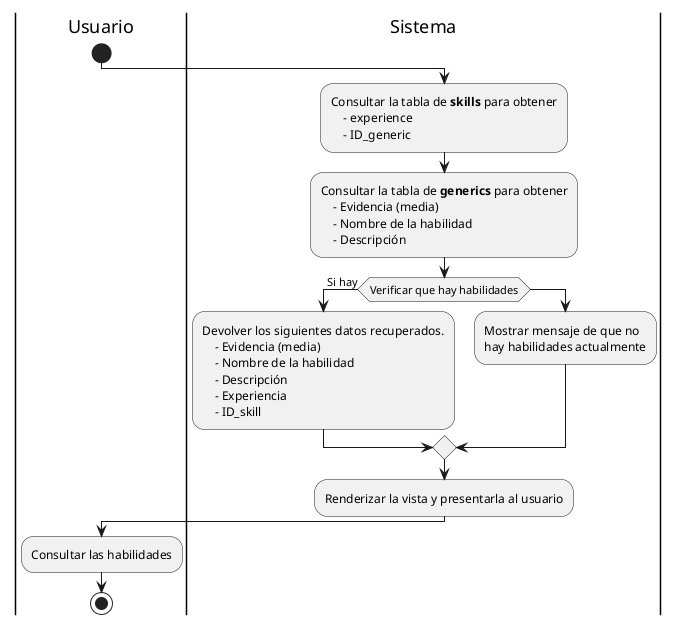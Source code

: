 @startuml

|Usuario|
start

|Sistema|
:Consultar la tabla de **skills** para obtener
    - experience
    - ID_generic;
:Consultar la tabla de **generics** para obtener
    - Evidencia (media)
    - Nombre de la habilidad
    - Descripción;

if (Verificar que hay habilidades) then (Si hay)
    :Devolver los siguientes datos recuperados.
        - Evidencia (media)
        - Nombre de la habilidad
        - Descripción
        - Experiencia
        - ID_skill;
else 
    :Mostrar mensaje de que no 
    hay habilidades actualmente;
endif

:Renderizar la vista y presentarla al usuario;

|Usuario|
:Consultar las habilidades;
stop

@enduml